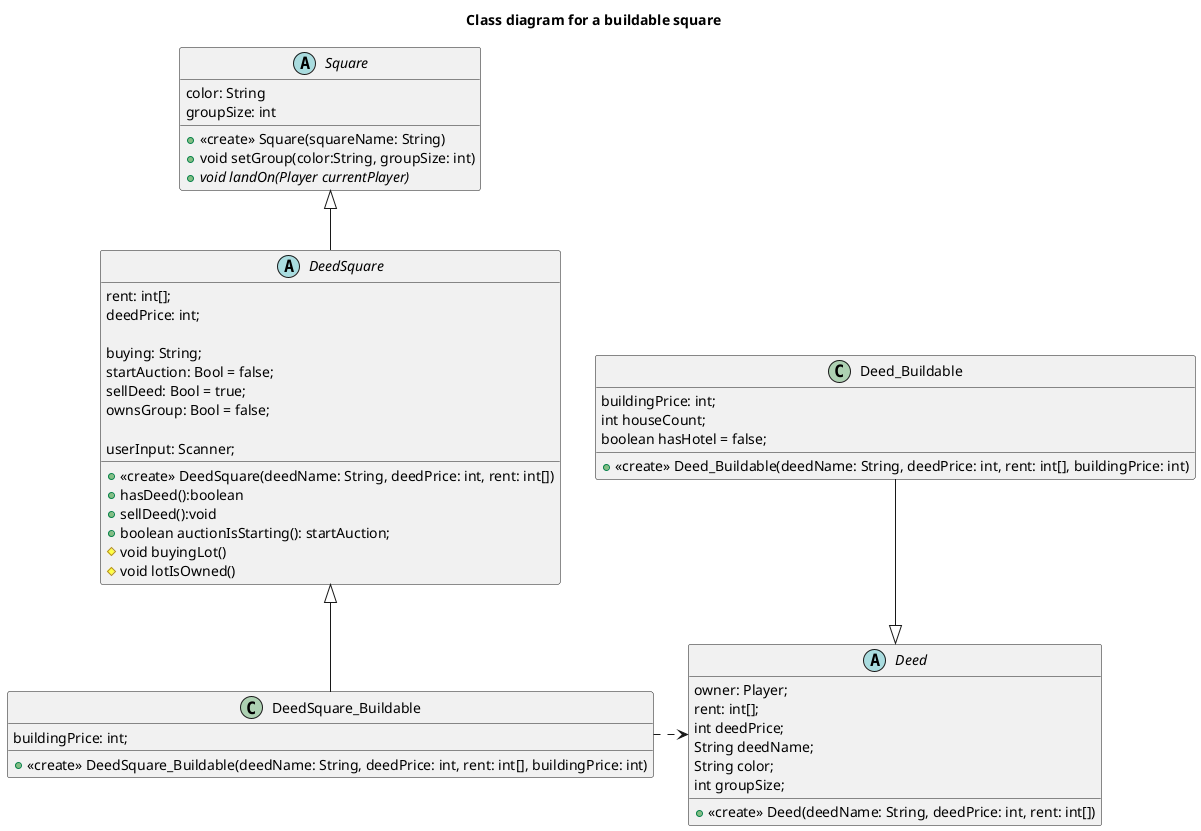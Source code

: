 @startuml
'https://plantuml.com/class-diagram
title Class diagram for a buildable square
abstract class Square {
+<<create>> Square(squareName: String)
color: String
groupSize: int
+void setGroup(color:String, groupSize: int)
+{abstract} void landOn(Player currentPlayer)

}

abstract class DeedSquare {
+<<create>> DeedSquare(deedName: String, deedPrice: int, rent: int[])
rent: int[];
deedPrice: int;

buying: String;
startAuction: Bool = false;
sellDeed: Bool = true;
ownsGroup: Bool = false;

userInput: Scanner;

+hasDeed():boolean
+sellDeed():void
+boolean auctionIsStarting(): startAuction;
#void buyingLot()
#void lotIsOwned()


}

class DeedSquare_Buildable {
+<<create>> DeedSquare_Buildable(deedName: String, deedPrice: int, rent: int[], buildingPrice: int)
buildingPrice: int;

}

abstract class Deed {
+<<create>> Deed(deedName: String, deedPrice: int, rent: int[])
owner: Player;
rent: int[];
int deedPrice;
String deedName;
String color;
int groupSize;

}
class Deed_Buildable {
+<<create>> Deed_Buildable(deedName: String, deedPrice: int, rent: int[], buildingPrice: int)
buildingPrice: int;
int houseCount;
boolean hasHotel = false;

}

Square <|-down- DeedSquare

DeedSquare <|-down- DeedSquare_Buildable

Deed <|-up- Deed_Buildable

DeedSquare_Buildable -[dashed]right-> Deed

@enduml
